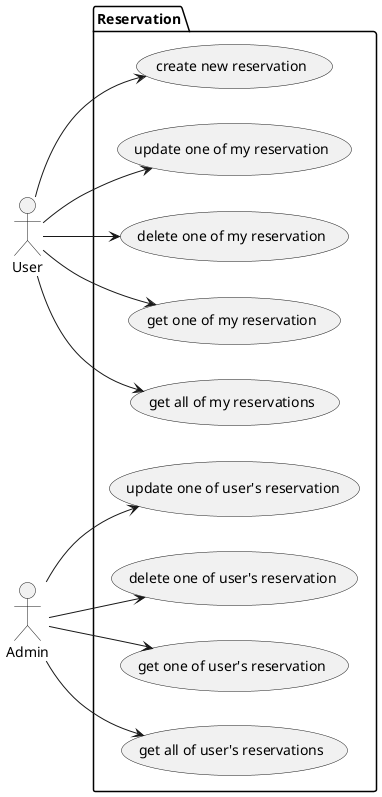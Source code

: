 @startuml reservation
left to right direction

actor User
actor Admin

package "Reservation" {
    usecase "create new reservation" as ReserveUC1
    usecase "update one of my reservation" as ReserveUC2
    usecase "delete one of my reservation" as ReserveUC3
    usecase "get one of my reservation" as ReserveUC4
    usecase "get all of my reservations" as ReserveUC5

    usecase "update one of user's reservation" as ReserveUC6
    usecase "delete one of user's reservation" as ReserveUC7
    usecase "get one of user's reservation" as ReserveUC8
    usecase "get all of user's reservations" as ReserveUC9
}

User --> ReserveUC1
User --> ReserveUC2
User --> ReserveUC3
User --> ReserveUC4
User --> ReserveUC5

Admin --> ReserveUC6
Admin --> ReserveUC7
Admin --> ReserveUC8
Admin --> ReserveUC9

@enduml